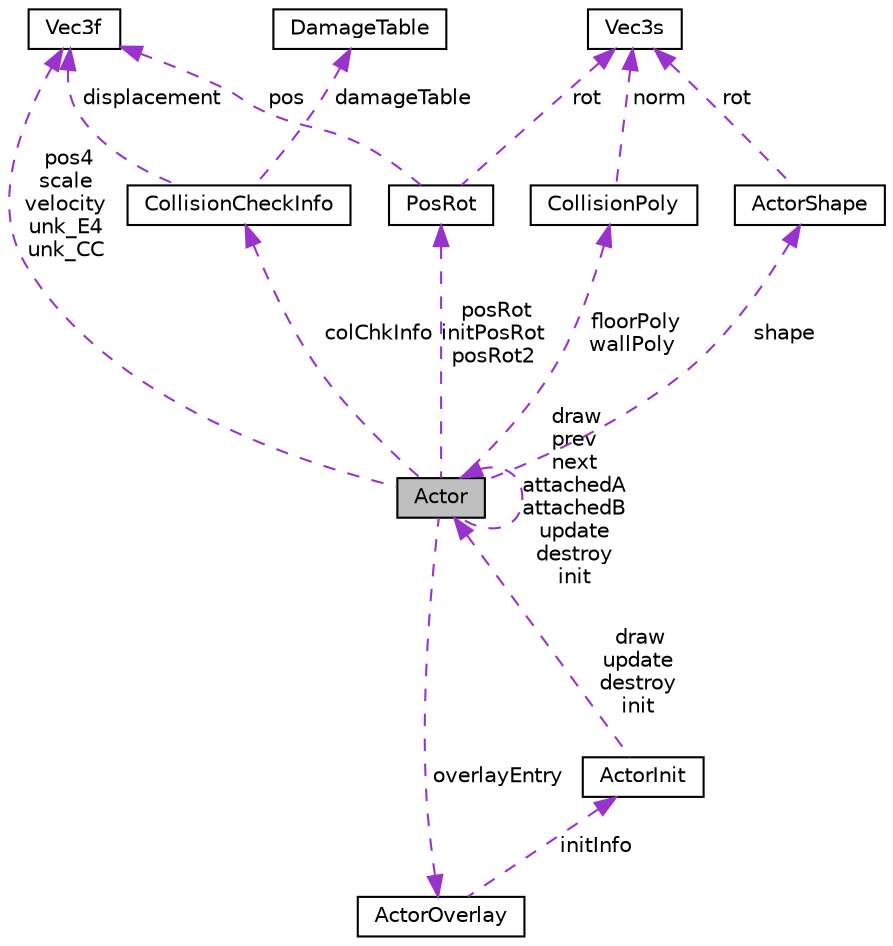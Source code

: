 digraph "Actor"
{
 // LATEX_PDF_SIZE
  edge [fontname="Helvetica",fontsize="10",labelfontname="Helvetica",labelfontsize="10"];
  node [fontname="Helvetica",fontsize="10",shape=record];
  Node1 [label="Actor",height=0.2,width=0.4,color="black", fillcolor="grey75", style="filled", fontcolor="black",tooltip=" "];
  Node1 -> Node1 [dir="back",color="darkorchid3",fontsize="10",style="dashed",label=" draw\nprev\nnext\nattachedA\nattachedB\nupdate\ndestroy\ninit" ,fontname="Helvetica"];
  Node2 -> Node1 [dir="back",color="darkorchid3",fontsize="10",style="dashed",label=" posRot\ninitPosRot\nposRot2" ,fontname="Helvetica"];
  Node2 [label="PosRot",height=0.2,width=0.4,color="black", fillcolor="white", style="filled",URL="$d5/dba/structPosRot.html",tooltip=" "];
  Node3 -> Node2 [dir="back",color="darkorchid3",fontsize="10",style="dashed",label=" rot" ,fontname="Helvetica"];
  Node3 [label="Vec3s",height=0.2,width=0.4,color="black", fillcolor="white", style="filled",URL="$d8/d79/structVec3s.html",tooltip=" "];
  Node4 -> Node2 [dir="back",color="darkorchid3",fontsize="10",style="dashed",label=" pos" ,fontname="Helvetica"];
  Node4 [label="Vec3f",height=0.2,width=0.4,color="black", fillcolor="white", style="filled",URL="$d0/dc7/structVec3f.html",tooltip=" "];
  Node5 -> Node1 [dir="back",color="darkorchid3",fontsize="10",style="dashed",label=" overlayEntry" ,fontname="Helvetica"];
  Node5 [label="ActorOverlay",height=0.2,width=0.4,color="black", fillcolor="white", style="filled",URL="$d4/d76/structActorOverlay.html",tooltip=" "];
  Node6 -> Node5 [dir="back",color="darkorchid3",fontsize="10",style="dashed",label=" initInfo" ,fontname="Helvetica"];
  Node6 [label="ActorInit",height=0.2,width=0.4,color="black", fillcolor="white", style="filled",URL="$d6/dc9/structActorInit.html",tooltip=" "];
  Node1 -> Node6 [dir="back",color="darkorchid3",fontsize="10",style="dashed",label=" draw\nupdate\ndestroy\ninit" ,fontname="Helvetica"];
  Node7 -> Node1 [dir="back",color="darkorchid3",fontsize="10",style="dashed",label=" shape" ,fontname="Helvetica"];
  Node7 [label="ActorShape",height=0.2,width=0.4,color="black", fillcolor="white", style="filled",URL="$d2/d09/structActorShape.html",tooltip=" "];
  Node3 -> Node7 [dir="back",color="darkorchid3",fontsize="10",style="dashed",label=" rot" ,fontname="Helvetica"];
  Node8 -> Node1 [dir="back",color="darkorchid3",fontsize="10",style="dashed",label=" colChkInfo" ,fontname="Helvetica"];
  Node8 [label="CollisionCheckInfo",height=0.2,width=0.4,color="black", fillcolor="white", style="filled",URL="$d0/d20/structCollisionCheckInfo.html",tooltip=" "];
  Node9 -> Node8 [dir="back",color="darkorchid3",fontsize="10",style="dashed",label=" damageTable" ,fontname="Helvetica"];
  Node9 [label="DamageTable",height=0.2,width=0.4,color="black", fillcolor="white", style="filled",URL="$da/da9/structDamageTable.html",tooltip=" "];
  Node4 -> Node8 [dir="back",color="darkorchid3",fontsize="10",style="dashed",label=" displacement" ,fontname="Helvetica"];
  Node10 -> Node1 [dir="back",color="darkorchid3",fontsize="10",style="dashed",label=" floorPoly\nwallPoly" ,fontname="Helvetica"];
  Node10 [label="CollisionPoly",height=0.2,width=0.4,color="black", fillcolor="white", style="filled",URL="$de/de9/structCollisionPoly.html",tooltip=" "];
  Node3 -> Node10 [dir="back",color="darkorchid3",fontsize="10",style="dashed",label=" norm" ,fontname="Helvetica"];
  Node4 -> Node1 [dir="back",color="darkorchid3",fontsize="10",style="dashed",label=" pos4\nscale\nvelocity\nunk_E4\nunk_CC" ,fontname="Helvetica"];
}
